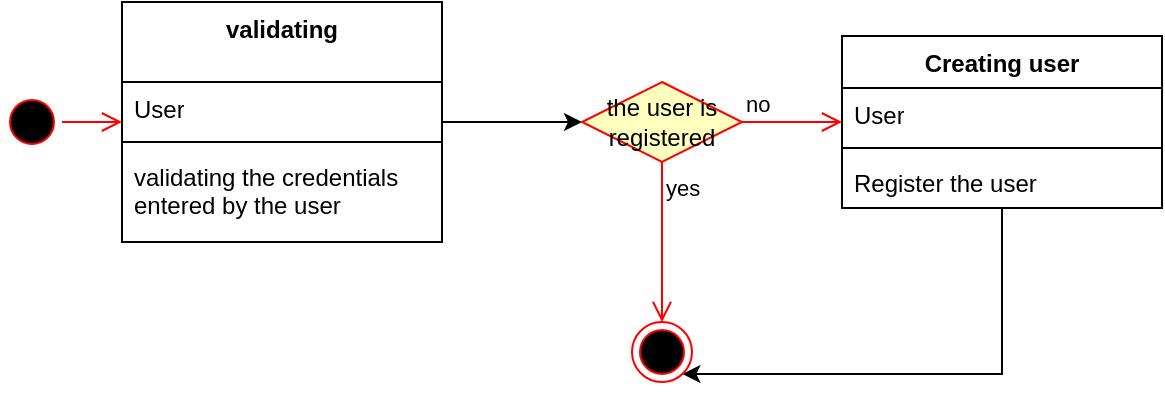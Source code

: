 <mxfile version="24.1.0" type="device">
  <diagram id="PQn-5Fw6K4jAPKaVSkoZ" name="Página-1">
    <mxGraphModel dx="864" dy="508" grid="1" gridSize="10" guides="1" tooltips="1" connect="1" arrows="1" fold="1" page="1" pageScale="1" pageWidth="827" pageHeight="1169" math="0" shadow="0">
      <root>
        <mxCell id="0" />
        <mxCell id="1" parent="0" />
        <mxCell id="2B88kZ_RZcYbCxnPiZeE-21" style="edgeStyle=orthogonalEdgeStyle;rounded=0;orthogonalLoop=1;jettySize=auto;html=1;" edge="1" parent="1" source="2B88kZ_RZcYbCxnPiZeE-5" target="2B88kZ_RZcYbCxnPiZeE-17">
          <mxGeometry relative="1" as="geometry">
            <Array as="points">
              <mxPoint x="560" y="206" />
            </Array>
          </mxGeometry>
        </mxCell>
        <mxCell id="2B88kZ_RZcYbCxnPiZeE-5" value="Creating user" style="swimlane;fontStyle=1;align=center;verticalAlign=top;childLayout=stackLayout;horizontal=1;startSize=26;horizontalStack=0;resizeParent=1;resizeParentMax=0;resizeLast=0;collapsible=1;marginBottom=0;whiteSpace=wrap;html=1;" vertex="1" parent="1">
          <mxGeometry x="480" y="37" width="160" height="86" as="geometry" />
        </mxCell>
        <mxCell id="2B88kZ_RZcYbCxnPiZeE-6" value="User" style="text;strokeColor=none;fillColor=none;align=left;verticalAlign=top;spacingLeft=4;spacingRight=4;overflow=hidden;rotatable=0;points=[[0,0.5],[1,0.5]];portConstraint=eastwest;whiteSpace=wrap;html=1;" vertex="1" parent="2B88kZ_RZcYbCxnPiZeE-5">
          <mxGeometry y="26" width="160" height="26" as="geometry" />
        </mxCell>
        <mxCell id="2B88kZ_RZcYbCxnPiZeE-7" value="" style="line;strokeWidth=1;fillColor=none;align=left;verticalAlign=middle;spacingTop=-1;spacingLeft=3;spacingRight=3;rotatable=0;labelPosition=right;points=[];portConstraint=eastwest;strokeColor=inherit;" vertex="1" parent="2B88kZ_RZcYbCxnPiZeE-5">
          <mxGeometry y="52" width="160" height="8" as="geometry" />
        </mxCell>
        <mxCell id="2B88kZ_RZcYbCxnPiZeE-8" value="Register the user&amp;nbsp;" style="text;strokeColor=none;fillColor=none;align=left;verticalAlign=top;spacingLeft=4;spacingRight=4;overflow=hidden;rotatable=0;points=[[0,0.5],[1,0.5]];portConstraint=eastwest;whiteSpace=wrap;html=1;" vertex="1" parent="2B88kZ_RZcYbCxnPiZeE-5">
          <mxGeometry y="60" width="160" height="26" as="geometry" />
        </mxCell>
        <mxCell id="2B88kZ_RZcYbCxnPiZeE-16" style="edgeStyle=orthogonalEdgeStyle;rounded=0;orthogonalLoop=1;jettySize=auto;html=1;" edge="1" parent="1" source="2B88kZ_RZcYbCxnPiZeE-9" target="2B88kZ_RZcYbCxnPiZeE-13">
          <mxGeometry relative="1" as="geometry" />
        </mxCell>
        <mxCell id="2B88kZ_RZcYbCxnPiZeE-9" value="validating" style="swimlane;fontStyle=1;align=center;verticalAlign=top;childLayout=stackLayout;horizontal=1;startSize=40;horizontalStack=0;resizeParent=1;resizeParentMax=0;resizeLast=0;collapsible=1;marginBottom=0;whiteSpace=wrap;html=1;" vertex="1" parent="1">
          <mxGeometry x="120" y="20" width="160" height="120" as="geometry" />
        </mxCell>
        <mxCell id="2B88kZ_RZcYbCxnPiZeE-10" value="User" style="text;strokeColor=none;fillColor=none;align=left;verticalAlign=top;spacingLeft=4;spacingRight=4;overflow=hidden;rotatable=0;points=[[0,0.5],[1,0.5]];portConstraint=eastwest;whiteSpace=wrap;html=1;" vertex="1" parent="2B88kZ_RZcYbCxnPiZeE-9">
          <mxGeometry y="40" width="160" height="26" as="geometry" />
        </mxCell>
        <mxCell id="2B88kZ_RZcYbCxnPiZeE-11" value="" style="line;strokeWidth=1;fillColor=none;align=left;verticalAlign=middle;spacingTop=-1;spacingLeft=3;spacingRight=3;rotatable=0;labelPosition=right;points=[];portConstraint=eastwest;strokeColor=inherit;" vertex="1" parent="2B88kZ_RZcYbCxnPiZeE-9">
          <mxGeometry y="66" width="160" height="8" as="geometry" />
        </mxCell>
        <mxCell id="2B88kZ_RZcYbCxnPiZeE-12" value="validating the credentials entered by the user" style="text;strokeColor=none;fillColor=none;align=left;verticalAlign=top;spacingLeft=4;spacingRight=4;overflow=hidden;rotatable=0;points=[[0,0.5],[1,0.5]];portConstraint=eastwest;whiteSpace=wrap;html=1;" vertex="1" parent="2B88kZ_RZcYbCxnPiZeE-9">
          <mxGeometry y="74" width="160" height="46" as="geometry" />
        </mxCell>
        <mxCell id="2B88kZ_RZcYbCxnPiZeE-13" value="the user is registered" style="rhombus;whiteSpace=wrap;html=1;fontColor=#000000;fillColor=#ffffc0;strokeColor=#ff0000;" vertex="1" parent="1">
          <mxGeometry x="350" y="60" width="80" height="40" as="geometry" />
        </mxCell>
        <mxCell id="2B88kZ_RZcYbCxnPiZeE-14" value="no" style="edgeStyle=orthogonalEdgeStyle;html=1;align=left;verticalAlign=bottom;endArrow=open;endSize=8;strokeColor=#ff0000;rounded=0;" edge="1" source="2B88kZ_RZcYbCxnPiZeE-13" parent="1" target="2B88kZ_RZcYbCxnPiZeE-5">
          <mxGeometry x="-1" relative="1" as="geometry">
            <mxPoint x="414" y="290" as="targetPoint" />
          </mxGeometry>
        </mxCell>
        <mxCell id="2B88kZ_RZcYbCxnPiZeE-15" value="yes" style="edgeStyle=orthogonalEdgeStyle;html=1;align=left;verticalAlign=top;endArrow=open;endSize=8;strokeColor=#ff0000;rounded=0;" edge="1" source="2B88kZ_RZcYbCxnPiZeE-13" parent="1" target="2B88kZ_RZcYbCxnPiZeE-17">
          <mxGeometry x="-1" relative="1" as="geometry">
            <mxPoint x="274" y="370" as="targetPoint" />
          </mxGeometry>
        </mxCell>
        <mxCell id="2B88kZ_RZcYbCxnPiZeE-17" value="" style="ellipse;html=1;shape=endState;fillColor=#000000;strokeColor=#ff0000;" vertex="1" parent="1">
          <mxGeometry x="375" y="180" width="30" height="30" as="geometry" />
        </mxCell>
        <mxCell id="2B88kZ_RZcYbCxnPiZeE-18" value="" style="ellipse;html=1;shape=startState;fillColor=#000000;strokeColor=#ff0000;" vertex="1" parent="1">
          <mxGeometry x="60" y="65" width="30" height="30" as="geometry" />
        </mxCell>
        <mxCell id="2B88kZ_RZcYbCxnPiZeE-19" value="" style="edgeStyle=orthogonalEdgeStyle;html=1;verticalAlign=bottom;endArrow=open;endSize=8;strokeColor=#ff0000;rounded=0;" edge="1" source="2B88kZ_RZcYbCxnPiZeE-18" parent="1" target="2B88kZ_RZcYbCxnPiZeE-9">
          <mxGeometry relative="1" as="geometry">
            <mxPoint x="165" y="120" as="targetPoint" />
          </mxGeometry>
        </mxCell>
      </root>
    </mxGraphModel>
  </diagram>
</mxfile>
